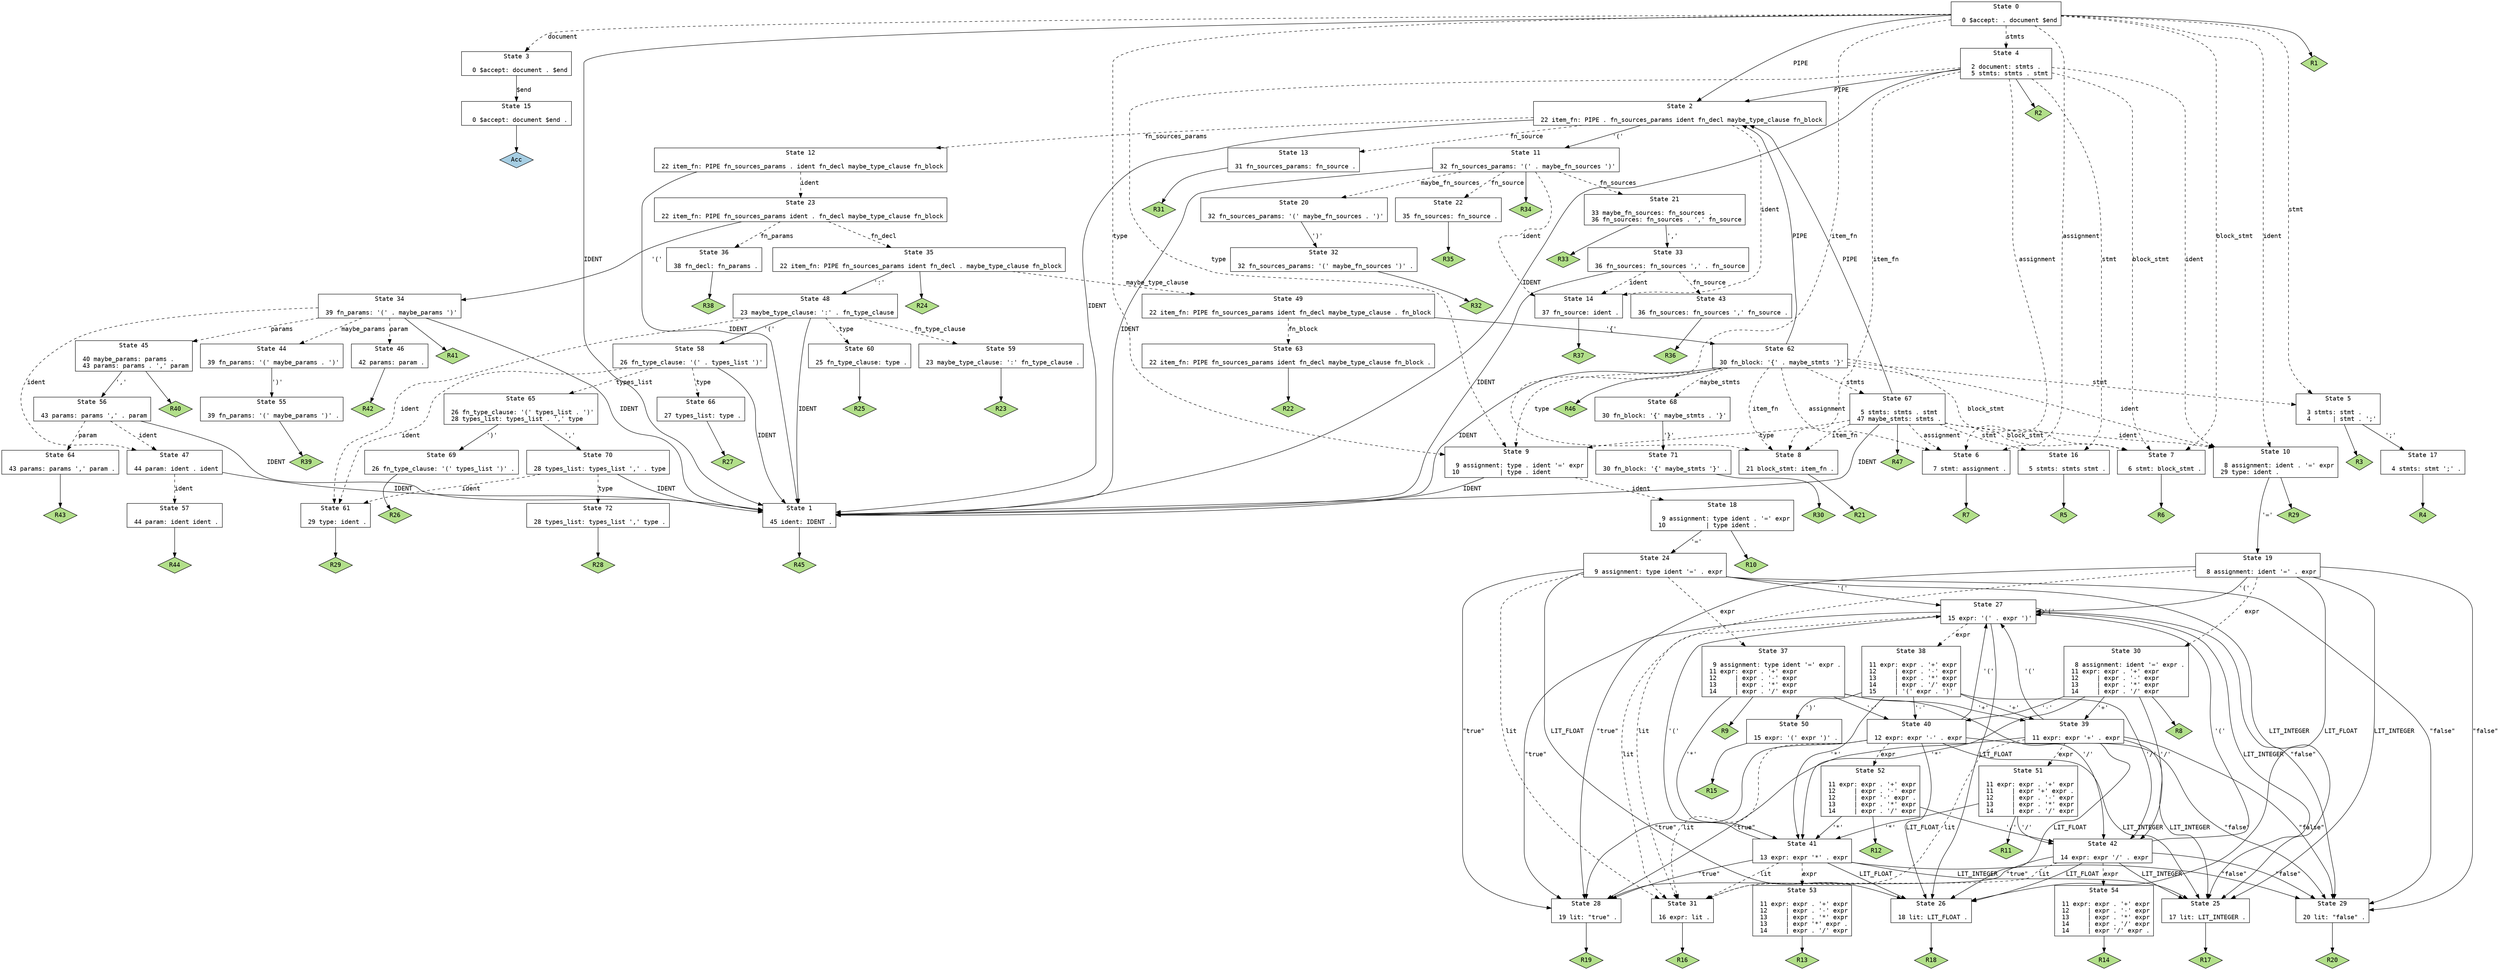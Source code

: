 // Generated by GNU Bison 3.0.5.
// Report bugs to <bug-bison@gnu.org>.
// Home page: <http://www.gnu.org/software/bison/>.

digraph "grammar.y"
{
  node [fontname = courier, shape = box, colorscheme = paired6]
  edge [fontname = courier]

  0 [label="State 0\n\l  0 $accept: . document $end\l"]
  0 -> 1 [style=solid label="IDENT"]
  0 -> 2 [style=solid label="PIPE"]
  0 -> 3 [style=dashed label="document"]
  0 -> 4 [style=dashed label="stmts"]
  0 -> 5 [style=dashed label="stmt"]
  0 -> 6 [style=dashed label="assignment"]
  0 -> 7 [style=dashed label="block_stmt"]
  0 -> 8 [style=dashed label="item_fn"]
  0 -> 9 [style=dashed label="type"]
  0 -> 10 [style=dashed label="ident"]
  0 -> "0R1" [style=solid]
 "0R1" [label="R1", fillcolor=3, shape=diamond, style=filled]
  1 [label="State 1\n\l 45 ident: IDENT .\l"]
  1 -> "1R45" [style=solid]
 "1R45" [label="R45", fillcolor=3, shape=diamond, style=filled]
  2 [label="State 2\n\l 22 item_fn: PIPE . fn_sources_params ident fn_decl maybe_type_clause fn_block\l"]
  2 -> 1 [style=solid label="IDENT"]
  2 -> 11 [style=solid label="'('"]
  2 -> 12 [style=dashed label="fn_sources_params"]
  2 -> 13 [style=dashed label="fn_source"]
  2 -> 14 [style=dashed label="ident"]
  3 [label="State 3\n\l  0 $accept: document . $end\l"]
  3 -> 15 [style=solid label="$end"]
  4 [label="State 4\n\l  2 document: stmts .\l  5 stmts: stmts . stmt\l"]
  4 -> 1 [style=solid label="IDENT"]
  4 -> 2 [style=solid label="PIPE"]
  4 -> 16 [style=dashed label="stmt"]
  4 -> 6 [style=dashed label="assignment"]
  4 -> 7 [style=dashed label="block_stmt"]
  4 -> 8 [style=dashed label="item_fn"]
  4 -> 9 [style=dashed label="type"]
  4 -> 10 [style=dashed label="ident"]
  4 -> "4R2" [style=solid]
 "4R2" [label="R2", fillcolor=3, shape=diamond, style=filled]
  5 [label="State 5\n\l  3 stmts: stmt .\l  4      | stmt . ';'\l"]
  5 -> 17 [style=solid label="';'"]
  5 -> "5R3" [style=solid]
 "5R3" [label="R3", fillcolor=3, shape=diamond, style=filled]
  6 [label="State 6\n\l  7 stmt: assignment .\l"]
  6 -> "6R7" [style=solid]
 "6R7" [label="R7", fillcolor=3, shape=diamond, style=filled]
  7 [label="State 7\n\l  6 stmt: block_stmt .\l"]
  7 -> "7R6" [style=solid]
 "7R6" [label="R6", fillcolor=3, shape=diamond, style=filled]
  8 [label="State 8\n\l 21 block_stmt: item_fn .\l"]
  8 -> "8R21" [style=solid]
 "8R21" [label="R21", fillcolor=3, shape=diamond, style=filled]
  9 [label="State 9\n\l  9 assignment: type . ident '=' expr\l 10           | type . ident\l"]
  9 -> 1 [style=solid label="IDENT"]
  9 -> 18 [style=dashed label="ident"]
  10 [label="State 10\n\l  8 assignment: ident . '=' expr\l 29 type: ident .\l"]
  10 -> 19 [style=solid label="'='"]
  10 -> "10R29" [style=solid]
 "10R29" [label="R29", fillcolor=3, shape=diamond, style=filled]
  11 [label="State 11\n\l 32 fn_sources_params: '(' . maybe_fn_sources ')'\l"]
  11 -> 1 [style=solid label="IDENT"]
  11 -> 20 [style=dashed label="maybe_fn_sources"]
  11 -> 21 [style=dashed label="fn_sources"]
  11 -> 22 [style=dashed label="fn_source"]
  11 -> 14 [style=dashed label="ident"]
  11 -> "11R34" [style=solid]
 "11R34" [label="R34", fillcolor=3, shape=diamond, style=filled]
  12 [label="State 12\n\l 22 item_fn: PIPE fn_sources_params . ident fn_decl maybe_type_clause fn_block\l"]
  12 -> 1 [style=solid label="IDENT"]
  12 -> 23 [style=dashed label="ident"]
  13 [label="State 13\n\l 31 fn_sources_params: fn_source .\l"]
  13 -> "13R31" [style=solid]
 "13R31" [label="R31", fillcolor=3, shape=diamond, style=filled]
  14 [label="State 14\n\l 37 fn_source: ident .\l"]
  14 -> "14R37" [style=solid]
 "14R37" [label="R37", fillcolor=3, shape=diamond, style=filled]
  15 [label="State 15\n\l  0 $accept: document $end .\l"]
  15 -> "15R0" [style=solid]
 "15R0" [label="Acc", fillcolor=1, shape=diamond, style=filled]
  16 [label="State 16\n\l  5 stmts: stmts stmt .\l"]
  16 -> "16R5" [style=solid]
 "16R5" [label="R5", fillcolor=3, shape=diamond, style=filled]
  17 [label="State 17\n\l  4 stmts: stmt ';' .\l"]
  17 -> "17R4" [style=solid]
 "17R4" [label="R4", fillcolor=3, shape=diamond, style=filled]
  18 [label="State 18\n\l  9 assignment: type ident . '=' expr\l 10           | type ident .\l"]
  18 -> 24 [style=solid label="'='"]
  18 -> "18R10" [style=solid]
 "18R10" [label="R10", fillcolor=3, shape=diamond, style=filled]
  19 [label="State 19\n\l  8 assignment: ident '=' . expr\l"]
  19 -> 25 [style=solid label="LIT_INTEGER"]
  19 -> 26 [style=solid label="LIT_FLOAT"]
  19 -> 27 [style=solid label="'('"]
  19 -> 28 [style=solid label="\"true\""]
  19 -> 29 [style=solid label="\"false\""]
  19 -> 30 [style=dashed label="expr"]
  19 -> 31 [style=dashed label="lit"]
  20 [label="State 20\n\l 32 fn_sources_params: '(' maybe_fn_sources . ')'\l"]
  20 -> 32 [style=solid label="')'"]
  21 [label="State 21\n\l 33 maybe_fn_sources: fn_sources .\l 36 fn_sources: fn_sources . ',' fn_source\l"]
  21 -> 33 [style=solid label="','"]
  21 -> "21R33" [style=solid]
 "21R33" [label="R33", fillcolor=3, shape=diamond, style=filled]
  22 [label="State 22\n\l 35 fn_sources: fn_source .\l"]
  22 -> "22R35" [style=solid]
 "22R35" [label="R35", fillcolor=3, shape=diamond, style=filled]
  23 [label="State 23\n\l 22 item_fn: PIPE fn_sources_params ident . fn_decl maybe_type_clause fn_block\l"]
  23 -> 34 [style=solid label="'('"]
  23 -> 35 [style=dashed label="fn_decl"]
  23 -> 36 [style=dashed label="fn_params"]
  24 [label="State 24\n\l  9 assignment: type ident '=' . expr\l"]
  24 -> 25 [style=solid label="LIT_INTEGER"]
  24 -> 26 [style=solid label="LIT_FLOAT"]
  24 -> 27 [style=solid label="'('"]
  24 -> 28 [style=solid label="\"true\""]
  24 -> 29 [style=solid label="\"false\""]
  24 -> 37 [style=dashed label="expr"]
  24 -> 31 [style=dashed label="lit"]
  25 [label="State 25\n\l 17 lit: LIT_INTEGER .\l"]
  25 -> "25R17" [style=solid]
 "25R17" [label="R17", fillcolor=3, shape=diamond, style=filled]
  26 [label="State 26\n\l 18 lit: LIT_FLOAT .\l"]
  26 -> "26R18" [style=solid]
 "26R18" [label="R18", fillcolor=3, shape=diamond, style=filled]
  27 [label="State 27\n\l 15 expr: '(' . expr ')'\l"]
  27 -> 25 [style=solid label="LIT_INTEGER"]
  27 -> 26 [style=solid label="LIT_FLOAT"]
  27 -> 27 [style=solid label="'('"]
  27 -> 28 [style=solid label="\"true\""]
  27 -> 29 [style=solid label="\"false\""]
  27 -> 38 [style=dashed label="expr"]
  27 -> 31 [style=dashed label="lit"]
  28 [label="State 28\n\l 19 lit: \"true\" .\l"]
  28 -> "28R19" [style=solid]
 "28R19" [label="R19", fillcolor=3, shape=diamond, style=filled]
  29 [label="State 29\n\l 20 lit: \"false\" .\l"]
  29 -> "29R20" [style=solid]
 "29R20" [label="R20", fillcolor=3, shape=diamond, style=filled]
  30 [label="State 30\n\l  8 assignment: ident '=' expr .\l 11 expr: expr . '+' expr\l 12     | expr . '-' expr\l 13     | expr . '*' expr\l 14     | expr . '/' expr\l"]
  30 -> 39 [style=solid label="'+'"]
  30 -> 40 [style=solid label="'-'"]
  30 -> 41 [style=solid label="'*'"]
  30 -> 42 [style=solid label="'/'"]
  30 -> "30R8" [style=solid]
 "30R8" [label="R8", fillcolor=3, shape=diamond, style=filled]
  31 [label="State 31\n\l 16 expr: lit .\l"]
  31 -> "31R16" [style=solid]
 "31R16" [label="R16", fillcolor=3, shape=diamond, style=filled]
  32 [label="State 32\n\l 32 fn_sources_params: '(' maybe_fn_sources ')' .\l"]
  32 -> "32R32" [style=solid]
 "32R32" [label="R32", fillcolor=3, shape=diamond, style=filled]
  33 [label="State 33\n\l 36 fn_sources: fn_sources ',' . fn_source\l"]
  33 -> 1 [style=solid label="IDENT"]
  33 -> 43 [style=dashed label="fn_source"]
  33 -> 14 [style=dashed label="ident"]
  34 [label="State 34\n\l 39 fn_params: '(' . maybe_params ')'\l"]
  34 -> 1 [style=solid label="IDENT"]
  34 -> 44 [style=dashed label="maybe_params"]
  34 -> 45 [style=dashed label="params"]
  34 -> 46 [style=dashed label="param"]
  34 -> 47 [style=dashed label="ident"]
  34 -> "34R41" [style=solid]
 "34R41" [label="R41", fillcolor=3, shape=diamond, style=filled]
  35 [label="State 35\n\l 22 item_fn: PIPE fn_sources_params ident fn_decl . maybe_type_clause fn_block\l"]
  35 -> 48 [style=solid label="':'"]
  35 -> 49 [style=dashed label="maybe_type_clause"]
  35 -> "35R24" [style=solid]
 "35R24" [label="R24", fillcolor=3, shape=diamond, style=filled]
  36 [label="State 36\n\l 38 fn_decl: fn_params .\l"]
  36 -> "36R38" [style=solid]
 "36R38" [label="R38", fillcolor=3, shape=diamond, style=filled]
  37 [label="State 37\n\l  9 assignment: type ident '=' expr .\l 11 expr: expr . '+' expr\l 12     | expr . '-' expr\l 13     | expr . '*' expr\l 14     | expr . '/' expr\l"]
  37 -> 39 [style=solid label="'+'"]
  37 -> 40 [style=solid label="'-'"]
  37 -> 41 [style=solid label="'*'"]
  37 -> 42 [style=solid label="'/'"]
  37 -> "37R9" [style=solid]
 "37R9" [label="R9", fillcolor=3, shape=diamond, style=filled]
  38 [label="State 38\n\l 11 expr: expr . '+' expr\l 12     | expr . '-' expr\l 13     | expr . '*' expr\l 14     | expr . '/' expr\l 15     | '(' expr . ')'\l"]
  38 -> 39 [style=solid label="'+'"]
  38 -> 40 [style=solid label="'-'"]
  38 -> 41 [style=solid label="'*'"]
  38 -> 42 [style=solid label="'/'"]
  38 -> 50 [style=solid label="')'"]
  39 [label="State 39\n\l 11 expr: expr '+' . expr\l"]
  39 -> 25 [style=solid label="LIT_INTEGER"]
  39 -> 26 [style=solid label="LIT_FLOAT"]
  39 -> 27 [style=solid label="'('"]
  39 -> 28 [style=solid label="\"true\""]
  39 -> 29 [style=solid label="\"false\""]
  39 -> 51 [style=dashed label="expr"]
  39 -> 31 [style=dashed label="lit"]
  40 [label="State 40\n\l 12 expr: expr '-' . expr\l"]
  40 -> 25 [style=solid label="LIT_INTEGER"]
  40 -> 26 [style=solid label="LIT_FLOAT"]
  40 -> 27 [style=solid label="'('"]
  40 -> 28 [style=solid label="\"true\""]
  40 -> 29 [style=solid label="\"false\""]
  40 -> 52 [style=dashed label="expr"]
  40 -> 31 [style=dashed label="lit"]
  41 [label="State 41\n\l 13 expr: expr '*' . expr\l"]
  41 -> 25 [style=solid label="LIT_INTEGER"]
  41 -> 26 [style=solid label="LIT_FLOAT"]
  41 -> 27 [style=solid label="'('"]
  41 -> 28 [style=solid label="\"true\""]
  41 -> 29 [style=solid label="\"false\""]
  41 -> 53 [style=dashed label="expr"]
  41 -> 31 [style=dashed label="lit"]
  42 [label="State 42\n\l 14 expr: expr '/' . expr\l"]
  42 -> 25 [style=solid label="LIT_INTEGER"]
  42 -> 26 [style=solid label="LIT_FLOAT"]
  42 -> 27 [style=solid label="'('"]
  42 -> 28 [style=solid label="\"true\""]
  42 -> 29 [style=solid label="\"false\""]
  42 -> 54 [style=dashed label="expr"]
  42 -> 31 [style=dashed label="lit"]
  43 [label="State 43\n\l 36 fn_sources: fn_sources ',' fn_source .\l"]
  43 -> "43R36" [style=solid]
 "43R36" [label="R36", fillcolor=3, shape=diamond, style=filled]
  44 [label="State 44\n\l 39 fn_params: '(' maybe_params . ')'\l"]
  44 -> 55 [style=solid label="')'"]
  45 [label="State 45\n\l 40 maybe_params: params .\l 43 params: params . ',' param\l"]
  45 -> 56 [style=solid label="','"]
  45 -> "45R40" [style=solid]
 "45R40" [label="R40", fillcolor=3, shape=diamond, style=filled]
  46 [label="State 46\n\l 42 params: param .\l"]
  46 -> "46R42" [style=solid]
 "46R42" [label="R42", fillcolor=3, shape=diamond, style=filled]
  47 [label="State 47\n\l 44 param: ident . ident\l"]
  47 -> 1 [style=solid label="IDENT"]
  47 -> 57 [style=dashed label="ident"]
  48 [label="State 48\n\l 23 maybe_type_clause: ':' . fn_type_clause\l"]
  48 -> 1 [style=solid label="IDENT"]
  48 -> 58 [style=solid label="'('"]
  48 -> 59 [style=dashed label="fn_type_clause"]
  48 -> 60 [style=dashed label="type"]
  48 -> 61 [style=dashed label="ident"]
  49 [label="State 49\n\l 22 item_fn: PIPE fn_sources_params ident fn_decl maybe_type_clause . fn_block\l"]
  49 -> 62 [style=solid label="'{'"]
  49 -> 63 [style=dashed label="fn_block"]
  50 [label="State 50\n\l 15 expr: '(' expr ')' .\l"]
  50 -> "50R15" [style=solid]
 "50R15" [label="R15", fillcolor=3, shape=diamond, style=filled]
  51 [label="State 51\n\l 11 expr: expr . '+' expr\l 11     | expr '+' expr .\l 12     | expr . '-' expr\l 13     | expr . '*' expr\l 14     | expr . '/' expr\l"]
  51 -> 41 [style=solid label="'*'"]
  51 -> 42 [style=solid label="'/'"]
  51 -> "51R11" [style=solid]
 "51R11" [label="R11", fillcolor=3, shape=diamond, style=filled]
  52 [label="State 52\n\l 11 expr: expr . '+' expr\l 12     | expr . '-' expr\l 12     | expr '-' expr .\l 13     | expr . '*' expr\l 14     | expr . '/' expr\l"]
  52 -> 41 [style=solid label="'*'"]
  52 -> 42 [style=solid label="'/'"]
  52 -> "52R12" [style=solid]
 "52R12" [label="R12", fillcolor=3, shape=diamond, style=filled]
  53 [label="State 53\n\l 11 expr: expr . '+' expr\l 12     | expr . '-' expr\l 13     | expr . '*' expr\l 13     | expr '*' expr .\l 14     | expr . '/' expr\l"]
  53 -> "53R13" [style=solid]
 "53R13" [label="R13", fillcolor=3, shape=diamond, style=filled]
  54 [label="State 54\n\l 11 expr: expr . '+' expr\l 12     | expr . '-' expr\l 13     | expr . '*' expr\l 14     | expr . '/' expr\l 14     | expr '/' expr .\l"]
  54 -> "54R14" [style=solid]
 "54R14" [label="R14", fillcolor=3, shape=diamond, style=filled]
  55 [label="State 55\n\l 39 fn_params: '(' maybe_params ')' .\l"]
  55 -> "55R39" [style=solid]
 "55R39" [label="R39", fillcolor=3, shape=diamond, style=filled]
  56 [label="State 56\n\l 43 params: params ',' . param\l"]
  56 -> 1 [style=solid label="IDENT"]
  56 -> 64 [style=dashed label="param"]
  56 -> 47 [style=dashed label="ident"]
  57 [label="State 57\n\l 44 param: ident ident .\l"]
  57 -> "57R44" [style=solid]
 "57R44" [label="R44", fillcolor=3, shape=diamond, style=filled]
  58 [label="State 58\n\l 26 fn_type_clause: '(' . types_list ')'\l"]
  58 -> 1 [style=solid label="IDENT"]
  58 -> 65 [style=dashed label="types_list"]
  58 -> 66 [style=dashed label="type"]
  58 -> 61 [style=dashed label="ident"]
  59 [label="State 59\n\l 23 maybe_type_clause: ':' fn_type_clause .\l"]
  59 -> "59R23" [style=solid]
 "59R23" [label="R23", fillcolor=3, shape=diamond, style=filled]
  60 [label="State 60\n\l 25 fn_type_clause: type .\l"]
  60 -> "60R25" [style=solid]
 "60R25" [label="R25", fillcolor=3, shape=diamond, style=filled]
  61 [label="State 61\n\l 29 type: ident .\l"]
  61 -> "61R29" [style=solid]
 "61R29" [label="R29", fillcolor=3, shape=diamond, style=filled]
  62 [label="State 62\n\l 30 fn_block: '{' . maybe_stmts '}'\l"]
  62 -> 1 [style=solid label="IDENT"]
  62 -> 2 [style=solid label="PIPE"]
  62 -> 67 [style=dashed label="stmts"]
  62 -> 5 [style=dashed label="stmt"]
  62 -> 6 [style=dashed label="assignment"]
  62 -> 7 [style=dashed label="block_stmt"]
  62 -> 8 [style=dashed label="item_fn"]
  62 -> 9 [style=dashed label="type"]
  62 -> 10 [style=dashed label="ident"]
  62 -> 68 [style=dashed label="maybe_stmts"]
  62 -> "62R46" [style=solid]
 "62R46" [label="R46", fillcolor=3, shape=diamond, style=filled]
  63 [label="State 63\n\l 22 item_fn: PIPE fn_sources_params ident fn_decl maybe_type_clause fn_block .\l"]
  63 -> "63R22" [style=solid]
 "63R22" [label="R22", fillcolor=3, shape=diamond, style=filled]
  64 [label="State 64\n\l 43 params: params ',' param .\l"]
  64 -> "64R43" [style=solid]
 "64R43" [label="R43", fillcolor=3, shape=diamond, style=filled]
  65 [label="State 65\n\l 26 fn_type_clause: '(' types_list . ')'\l 28 types_list: types_list . ',' type\l"]
  65 -> 69 [style=solid label="')'"]
  65 -> 70 [style=solid label="','"]
  66 [label="State 66\n\l 27 types_list: type .\l"]
  66 -> "66R27" [style=solid]
 "66R27" [label="R27", fillcolor=3, shape=diamond, style=filled]
  67 [label="State 67\n\l  5 stmts: stmts . stmt\l 47 maybe_stmts: stmts .\l"]
  67 -> 1 [style=solid label="IDENT"]
  67 -> 2 [style=solid label="PIPE"]
  67 -> 16 [style=dashed label="stmt"]
  67 -> 6 [style=dashed label="assignment"]
  67 -> 7 [style=dashed label="block_stmt"]
  67 -> 8 [style=dashed label="item_fn"]
  67 -> 9 [style=dashed label="type"]
  67 -> 10 [style=dashed label="ident"]
  67 -> "67R47" [style=solid]
 "67R47" [label="R47", fillcolor=3, shape=diamond, style=filled]
  68 [label="State 68\n\l 30 fn_block: '{' maybe_stmts . '}'\l"]
  68 -> 71 [style=solid label="'}'"]
  69 [label="State 69\n\l 26 fn_type_clause: '(' types_list ')' .\l"]
  69 -> "69R26" [style=solid]
 "69R26" [label="R26", fillcolor=3, shape=diamond, style=filled]
  70 [label="State 70\n\l 28 types_list: types_list ',' . type\l"]
  70 -> 1 [style=solid label="IDENT"]
  70 -> 72 [style=dashed label="type"]
  70 -> 61 [style=dashed label="ident"]
  71 [label="State 71\n\l 30 fn_block: '{' maybe_stmts '}' .\l"]
  71 -> "71R30" [style=solid]
 "71R30" [label="R30", fillcolor=3, shape=diamond, style=filled]
  72 [label="State 72\n\l 28 types_list: types_list ',' type .\l"]
  72 -> "72R28" [style=solid]
 "72R28" [label="R28", fillcolor=3, shape=diamond, style=filled]
}
